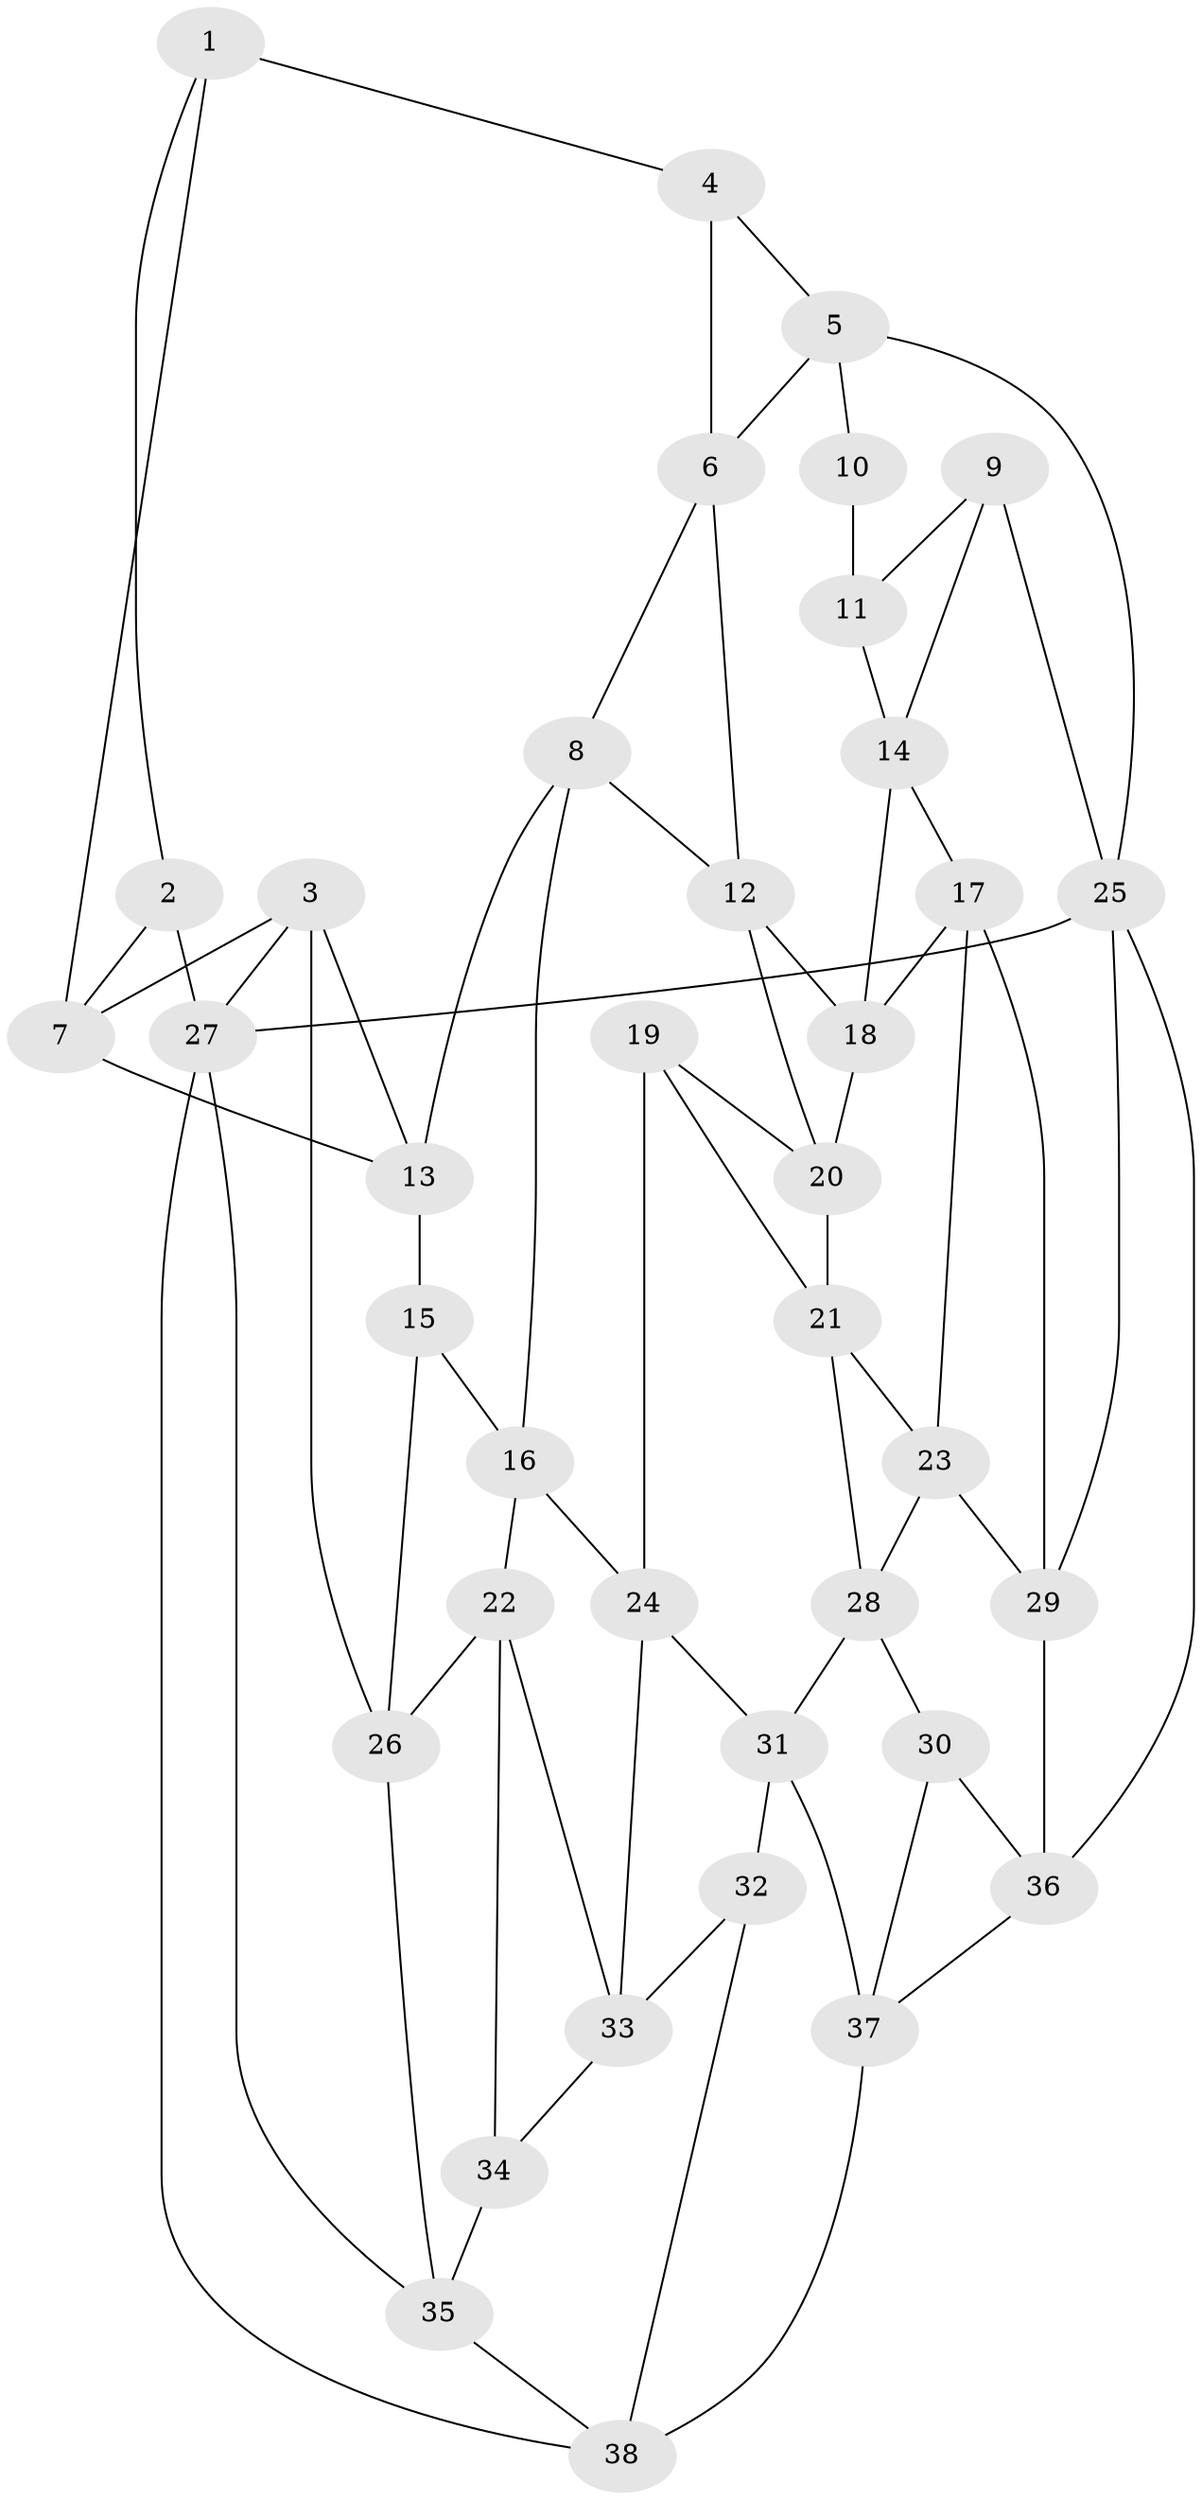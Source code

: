 // original degree distribution, {3: 0.02631578947368421, 4: 0.2236842105263158, 5: 0.5526315789473685, 6: 0.19736842105263158}
// Generated by graph-tools (version 1.1) at 2025/38/03/04/25 23:38:27]
// undirected, 38 vertices, 71 edges
graph export_dot {
  node [color=gray90,style=filled];
  1;
  2;
  3;
  4;
  5;
  6;
  7;
  8;
  9;
  10;
  11;
  12;
  13;
  14;
  15;
  16;
  17;
  18;
  19;
  20;
  21;
  22;
  23;
  24;
  25;
  26;
  27;
  28;
  29;
  30;
  31;
  32;
  33;
  34;
  35;
  36;
  37;
  38;
  1 -- 2 [weight=1.0];
  1 -- 4 [weight=1.0];
  1 -- 7 [weight=1.0];
  2 -- 7 [weight=1.0];
  2 -- 27 [weight=1.0];
  3 -- 7 [weight=1.0];
  3 -- 13 [weight=1.0];
  3 -- 26 [weight=1.0];
  3 -- 27 [weight=1.0];
  4 -- 5 [weight=1.0];
  4 -- 6 [weight=1.0];
  5 -- 6 [weight=1.0];
  5 -- 10 [weight=1.0];
  5 -- 25 [weight=1.0];
  6 -- 8 [weight=1.0];
  6 -- 12 [weight=1.0];
  7 -- 13 [weight=1.0];
  8 -- 12 [weight=1.0];
  8 -- 13 [weight=1.0];
  8 -- 16 [weight=1.0];
  9 -- 11 [weight=1.0];
  9 -- 14 [weight=1.0];
  9 -- 25 [weight=1.0];
  10 -- 11 [weight=2.0];
  11 -- 14 [weight=1.0];
  12 -- 18 [weight=1.0];
  12 -- 20 [weight=1.0];
  13 -- 15 [weight=1.0];
  14 -- 17 [weight=1.0];
  14 -- 18 [weight=1.0];
  15 -- 16 [weight=1.0];
  15 -- 26 [weight=1.0];
  16 -- 22 [weight=1.0];
  16 -- 24 [weight=1.0];
  17 -- 18 [weight=1.0];
  17 -- 23 [weight=1.0];
  17 -- 29 [weight=1.0];
  18 -- 20 [weight=1.0];
  19 -- 20 [weight=1.0];
  19 -- 21 [weight=1.0];
  19 -- 24 [weight=1.0];
  20 -- 21 [weight=1.0];
  21 -- 23 [weight=1.0];
  21 -- 28 [weight=1.0];
  22 -- 26 [weight=1.0];
  22 -- 33 [weight=1.0];
  22 -- 34 [weight=1.0];
  23 -- 28 [weight=1.0];
  23 -- 29 [weight=1.0];
  24 -- 31 [weight=1.0];
  24 -- 33 [weight=1.0];
  25 -- 27 [weight=2.0];
  25 -- 29 [weight=1.0];
  25 -- 36 [weight=1.0];
  26 -- 35 [weight=1.0];
  27 -- 35 [weight=1.0];
  27 -- 38 [weight=1.0];
  28 -- 30 [weight=1.0];
  28 -- 31 [weight=1.0];
  29 -- 36 [weight=1.0];
  30 -- 36 [weight=1.0];
  30 -- 37 [weight=1.0];
  31 -- 32 [weight=1.0];
  31 -- 37 [weight=1.0];
  32 -- 33 [weight=1.0];
  32 -- 38 [weight=1.0];
  33 -- 34 [weight=1.0];
  34 -- 35 [weight=1.0];
  35 -- 38 [weight=1.0];
  36 -- 37 [weight=1.0];
  37 -- 38 [weight=1.0];
}
